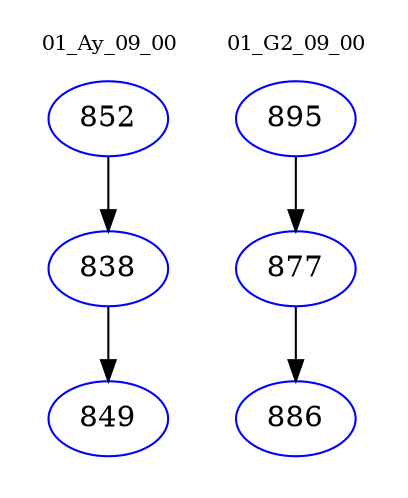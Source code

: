 digraph{
subgraph cluster_0 {
color = white
label = "01_Ay_09_00";
fontsize=10;
T0_852 [label="852", color="blue"]
T0_852 -> T0_838 [color="black"]
T0_838 [label="838", color="blue"]
T0_838 -> T0_849 [color="black"]
T0_849 [label="849", color="blue"]
}
subgraph cluster_1 {
color = white
label = "01_G2_09_00";
fontsize=10;
T1_895 [label="895", color="blue"]
T1_895 -> T1_877 [color="black"]
T1_877 [label="877", color="blue"]
T1_877 -> T1_886 [color="black"]
T1_886 [label="886", color="blue"]
}
}
